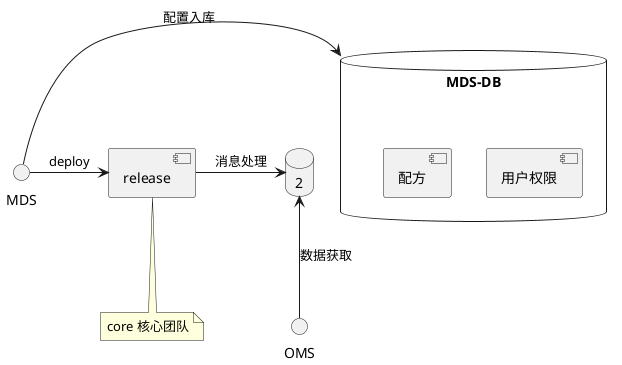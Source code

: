 @startuml
'https://plantuml.com/component-diagram
database "MDS-DB" as 1 {
 [用户权限]
 [配方]
}
MDS -> 1: 配置入库

MDS -> [release]: deploy

note bottom of [release]
  core 核心团队
end note

[release] -> 2:消息处理


2 <-- OMS:数据获取

database "OMS-DB" as 2 {

}




@enduml